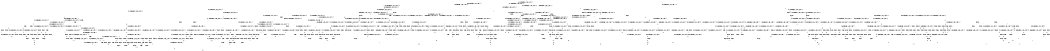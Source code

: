 digraph BCG {
size = "7, 10.5";
center = TRUE;
node [shape = circle];
0 [peripheries = 2];
0 -> 1 [label = "EX !0 !ATOMIC_EXCH_BRANCH (1, +0, TRUE, +0, 1, TRUE) !{0, 1, 2}"];
0 -> 2 [label = "EX !2 !ATOMIC_EXCH_BRANCH (1, +1, TRUE, +0, 2, TRUE) !{0, 1, 2}"];
0 -> 3 [label = "EX !1 !ATOMIC_EXCH_BRANCH (1, +0, FALSE, +0, 3, TRUE) !{0, 1, 2}"];
0 -> 4 [label = "EX !0 !ATOMIC_EXCH_BRANCH (1, +0, TRUE, +0, 1, TRUE) !{0, 1, 2}"];
1 -> 1 [label = "EX !0 !ATOMIC_EXCH_BRANCH (1, +0, TRUE, +0, 1, TRUE) !{0, 1, 2}"];
1 -> 5 [label = "EX !2 !ATOMIC_EXCH_BRANCH (1, +1, TRUE, +0, 2, TRUE) !{0, 1, 2}"];
1 -> 6 [label = "EX !1 !ATOMIC_EXCH_BRANCH (1, +0, FALSE, +0, 3, TRUE) !{0, 1, 2}"];
1 -> 4 [label = "EX !0 !ATOMIC_EXCH_BRANCH (1, +0, TRUE, +0, 1, TRUE) !{0, 1, 2}"];
2 -> 7 [label = "EX !0 !ATOMIC_EXCH_BRANCH (1, +0, TRUE, +0, 1, FALSE) !{0, 1, 2}"];
2 -> 8 [label = "EX !1 !ATOMIC_EXCH_BRANCH (1, +0, FALSE, +0, 3, FALSE) !{0, 1, 2}"];
2 -> 9 [label = "TERMINATE !2"];
2 -> 10 [label = "EX !0 !ATOMIC_EXCH_BRANCH (1, +0, TRUE, +0, 1, FALSE) !{0, 1, 2}"];
3 -> 11 [label = "EX !0 !ATOMIC_EXCH_BRANCH (1, +0, TRUE, +0, 1, TRUE) !{0, 1, 2}"];
3 -> 12 [label = "EX !2 !ATOMIC_EXCH_BRANCH (1, +1, TRUE, +0, 2, TRUE) !{0, 1, 2}"];
3 -> 13 [label = "TERMINATE !1"];
3 -> 14 [label = "EX !0 !ATOMIC_EXCH_BRANCH (1, +0, TRUE, +0, 1, TRUE) !{0, 1, 2}"];
4 -> 15 [label = "EX !1 !ATOMIC_EXCH_BRANCH (1, +0, FALSE, +0, 3, TRUE) !{0, 1, 2}"];
4 -> 4 [label = "EX !0 !ATOMIC_EXCH_BRANCH (1, +0, TRUE, +0, 1, TRUE) !{0, 1, 2}"];
4 -> 16 [label = "EX !2 !ATOMIC_EXCH_BRANCH (1, +1, TRUE, +0, 2, TRUE) !{0, 1, 2}"];
4 -> 17 [label = "EX !1 !ATOMIC_EXCH_BRANCH (1, +0, FALSE, +0, 3, TRUE) !{0, 1, 2}"];
5 -> 7 [label = "EX !0 !ATOMIC_EXCH_BRANCH (1, +0, TRUE, +0, 1, FALSE) !{0, 1, 2}"];
5 -> 18 [label = "EX !1 !ATOMIC_EXCH_BRANCH (1, +0, FALSE, +0, 3, FALSE) !{0, 1, 2}"];
5 -> 19 [label = "TERMINATE !2"];
5 -> 10 [label = "EX !0 !ATOMIC_EXCH_BRANCH (1, +0, TRUE, +0, 1, FALSE) !{0, 1, 2}"];
6 -> 11 [label = "EX !0 !ATOMIC_EXCH_BRANCH (1, +0, TRUE, +0, 1, TRUE) !{0, 1, 2}"];
6 -> 20 [label = "EX !2 !ATOMIC_EXCH_BRANCH (1, +1, TRUE, +0, 2, TRUE) !{0, 1, 2}"];
6 -> 21 [label = "TERMINATE !1"];
6 -> 14 [label = "EX !0 !ATOMIC_EXCH_BRANCH (1, +0, TRUE, +0, 1, TRUE) !{0, 1, 2}"];
7 -> 22 [label = "EX !1 !ATOMIC_EXCH_BRANCH (1, +0, FALSE, +0, 3, TRUE) !{0, 1, 2}"];
7 -> 23 [label = "TERMINATE !0"];
7 -> 24 [label = "TERMINATE !2"];
8 -> 25 [label = "EX !1 !ATOMIC_EXCH_BRANCH (1, +1, TRUE, +1, 1, TRUE) !{0, 1, 2}"];
8 -> 26 [label = "EX !0 !ATOMIC_EXCH_BRANCH (1, +0, TRUE, +0, 1, FALSE) !{0, 1, 2}"];
8 -> 27 [label = "TERMINATE !2"];
8 -> 28 [label = "EX !0 !ATOMIC_EXCH_BRANCH (1, +0, TRUE, +0, 1, FALSE) !{0, 1, 2}"];
9 -> 29 [label = "EX !0 !ATOMIC_EXCH_BRANCH (1, +0, TRUE, +0, 1, FALSE) !{0, 1}"];
9 -> 30 [label = "EX !1 !ATOMIC_EXCH_BRANCH (1, +0, FALSE, +0, 3, FALSE) !{0, 1}"];
9 -> 31 [label = "EX !0 !ATOMIC_EXCH_BRANCH (1, +0, TRUE, +0, 1, FALSE) !{0, 1}"];
10 -> 32 [label = "EX !1 !ATOMIC_EXCH_BRANCH (1, +0, FALSE, +0, 3, TRUE) !{0, 1, 2}"];
10 -> 33 [label = "EX !1 !ATOMIC_EXCH_BRANCH (1, +0, FALSE, +0, 3, TRUE) !{0, 1, 2}"];
10 -> 34 [label = "TERMINATE !0"];
10 -> 35 [label = "TERMINATE !2"];
11 -> 11 [label = "EX !0 !ATOMIC_EXCH_BRANCH (1, +0, TRUE, +0, 1, TRUE) !{0, 1, 2}"];
11 -> 20 [label = "EX !2 !ATOMIC_EXCH_BRANCH (1, +1, TRUE, +0, 2, TRUE) !{0, 1, 2}"];
11 -> 21 [label = "TERMINATE !1"];
11 -> 14 [label = "EX !0 !ATOMIC_EXCH_BRANCH (1, +0, TRUE, +0, 1, TRUE) !{0, 1, 2}"];
12 -> 36 [label = "EX !0 !ATOMIC_EXCH_BRANCH (1, +0, TRUE, +0, 1, FALSE) !{0, 1, 2}"];
12 -> 37 [label = "TERMINATE !2"];
12 -> 38 [label = "TERMINATE !1"];
12 -> 39 [label = "EX !0 !ATOMIC_EXCH_BRANCH (1, +0, TRUE, +0, 1, FALSE) !{0, 1, 2}"];
13 -> 40 [label = "EX !0 !ATOMIC_EXCH_BRANCH (1, +0, TRUE, +0, 1, TRUE) !{0, 2}"];
13 -> 41 [label = "EX !2 !ATOMIC_EXCH_BRANCH (1, +1, TRUE, +0, 2, TRUE) !{0, 2}"];
13 -> 42 [label = "EX !0 !ATOMIC_EXCH_BRANCH (1, +0, TRUE, +0, 1, TRUE) !{0, 2}"];
14 -> 14 [label = "EX !0 !ATOMIC_EXCH_BRANCH (1, +0, TRUE, +0, 1, TRUE) !{0, 1, 2}"];
14 -> 43 [label = "EX !2 !ATOMIC_EXCH_BRANCH (1, +1, TRUE, +0, 2, TRUE) !{0, 1, 2}"];
14 -> 44 [label = "TERMINATE !1"];
15 -> 45 [label = "EX !2 !ATOMIC_EXCH_BRANCH (1, +1, TRUE, +0, 2, TRUE) !{0, 1, 2}"];
15 -> 46 [label = "EX !0 !ATOMIC_EXCH_BRANCH (1, +0, TRUE, +0, 1, TRUE) !{0, 1, 2}"];
15 -> 47 [label = "EX !2 !ATOMIC_EXCH_BRANCH (1, +1, TRUE, +0, 2, TRUE) !{0, 1, 2}"];
15 -> 48 [label = "TERMINATE !1"];
16 -> 49 [label = "EX !1 !ATOMIC_EXCH_BRANCH (1, +0, FALSE, +0, 3, FALSE) !{0, 1, 2}"];
16 -> 10 [label = "EX !0 !ATOMIC_EXCH_BRANCH (1, +0, TRUE, +0, 1, FALSE) !{0, 1, 2}"];
16 -> 50 [label = "EX !1 !ATOMIC_EXCH_BRANCH (1, +0, FALSE, +0, 3, FALSE) !{0, 1, 2}"];
16 -> 51 [label = "TERMINATE !2"];
17 -> 14 [label = "EX !0 !ATOMIC_EXCH_BRANCH (1, +0, TRUE, +0, 1, TRUE) !{0, 1, 2}"];
17 -> 43 [label = "EX !2 !ATOMIC_EXCH_BRANCH (1, +1, TRUE, +0, 2, TRUE) !{0, 1, 2}"];
17 -> 44 [label = "TERMINATE !1"];
18 -> 26 [label = "EX !0 !ATOMIC_EXCH_BRANCH (1, +0, TRUE, +0, 1, FALSE) !{0, 1, 2}"];
18 -> 52 [label = "EX !1 !ATOMIC_EXCH_BRANCH (1, +1, TRUE, +1, 1, TRUE) !{0, 1, 2}"];
18 -> 53 [label = "TERMINATE !2"];
18 -> 28 [label = "EX !0 !ATOMIC_EXCH_BRANCH (1, +0, TRUE, +0, 1, FALSE) !{0, 1, 2}"];
19 -> 29 [label = "EX !0 !ATOMIC_EXCH_BRANCH (1, +0, TRUE, +0, 1, FALSE) !{0, 1}"];
19 -> 54 [label = "EX !1 !ATOMIC_EXCH_BRANCH (1, +0, FALSE, +0, 3, FALSE) !{0, 1}"];
19 -> 31 [label = "EX !0 !ATOMIC_EXCH_BRANCH (1, +0, TRUE, +0, 1, FALSE) !{0, 1}"];
20 -> 36 [label = "EX !0 !ATOMIC_EXCH_BRANCH (1, +0, TRUE, +0, 1, FALSE) !{0, 1, 2}"];
20 -> 55 [label = "TERMINATE !2"];
20 -> 56 [label = "TERMINATE !1"];
20 -> 39 [label = "EX !0 !ATOMIC_EXCH_BRANCH (1, +0, TRUE, +0, 1, FALSE) !{0, 1, 2}"];
21 -> 40 [label = "EX !0 !ATOMIC_EXCH_BRANCH (1, +0, TRUE, +0, 1, TRUE) !{0, 2}"];
21 -> 57 [label = "EX !2 !ATOMIC_EXCH_BRANCH (1, +1, TRUE, +0, 2, TRUE) !{0, 2}"];
21 -> 42 [label = "EX !0 !ATOMIC_EXCH_BRANCH (1, +0, TRUE, +0, 1, TRUE) !{0, 2}"];
22 -> 58 [label = "TERMINATE !0"];
22 -> 59 [label = "TERMINATE !2"];
22 -> 60 [label = "TERMINATE !1"];
23 -> 61 [label = "EX !1 !ATOMIC_EXCH_BRANCH (1, +0, FALSE, +0, 3, TRUE) !{1, 2}"];
23 -> 62 [label = "TERMINATE !2"];
23 -> 63 [label = "EX !1 !ATOMIC_EXCH_BRANCH (1, +0, FALSE, +0, 3, TRUE) !{1, 2}"];
24 -> 64 [label = "EX !1 !ATOMIC_EXCH_BRANCH (1, +0, FALSE, +0, 3, TRUE) !{0, 1}"];
24 -> 62 [label = "TERMINATE !0"];
25 -> 8 [label = "EX !1 !ATOMIC_EXCH_BRANCH (1, +0, FALSE, +0, 3, FALSE) !{0, 1, 2}"];
25 -> 65 [label = "EX !0 !ATOMIC_EXCH_BRANCH (1, +0, TRUE, +0, 1, FALSE) !{0, 1, 2}"];
25 -> 66 [label = "TERMINATE !2"];
25 -> 67 [label = "EX !0 !ATOMIC_EXCH_BRANCH (1, +0, TRUE, +0, 1, FALSE) !{0, 1, 2}"];
26 -> 68 [label = "EX !1 !ATOMIC_EXCH_BRANCH (1, +1, TRUE, +1, 1, FALSE) !{0, 1, 2}"];
26 -> 69 [label = "TERMINATE !0"];
26 -> 70 [label = "TERMINATE !2"];
27 -> 71 [label = "EX !1 !ATOMIC_EXCH_BRANCH (1, +1, TRUE, +1, 1, TRUE) !{0, 1}"];
27 -> 72 [label = "EX !0 !ATOMIC_EXCH_BRANCH (1, +0, TRUE, +0, 1, FALSE) !{0, 1}"];
27 -> 73 [label = "EX !0 !ATOMIC_EXCH_BRANCH (1, +0, TRUE, +0, 1, FALSE) !{0, 1}"];
28 -> 74 [label = "EX !1 !ATOMIC_EXCH_BRANCH (1, +1, TRUE, +1, 1, FALSE) !{0, 1, 2}"];
28 -> 75 [label = "EX !1 !ATOMIC_EXCH_BRANCH (1, +1, TRUE, +1, 1, FALSE) !{0, 1, 2}"];
28 -> 76 [label = "TERMINATE !0"];
28 -> 77 [label = "TERMINATE !2"];
29 -> 64 [label = "EX !1 !ATOMIC_EXCH_BRANCH (1, +0, FALSE, +0, 3, TRUE) !{0, 1}"];
29 -> 62 [label = "TERMINATE !0"];
30 -> 71 [label = "EX !1 !ATOMIC_EXCH_BRANCH (1, +1, TRUE, +1, 1, TRUE) !{0, 1}"];
30 -> 72 [label = "EX !0 !ATOMIC_EXCH_BRANCH (1, +0, TRUE, +0, 1, FALSE) !{0, 1}"];
30 -> 73 [label = "EX !0 !ATOMIC_EXCH_BRANCH (1, +0, TRUE, +0, 1, FALSE) !{0, 1}"];
31 -> 78 [label = "EX !1 !ATOMIC_EXCH_BRANCH (1, +0, FALSE, +0, 3, TRUE) !{0, 1}"];
31 -> 79 [label = "EX !1 !ATOMIC_EXCH_BRANCH (1, +0, FALSE, +0, 3, TRUE) !{0, 1}"];
31 -> 80 [label = "TERMINATE !0"];
32 -> 81 [label = "TERMINATE !0"];
32 -> 82 [label = "TERMINATE !2"];
32 -> 83 [label = "TERMINATE !1"];
33 -> 84 [label = "TERMINATE !0"];
33 -> 85 [label = "TERMINATE !2"];
33 -> 86 [label = "TERMINATE !1"];
34 -> 87 [label = "EX !1 !ATOMIC_EXCH_BRANCH (1, +0, FALSE, +0, 3, TRUE) !{1, 2}"];
34 -> 88 [label = "TERMINATE !2"];
35 -> 89 [label = "EX !1 !ATOMIC_EXCH_BRANCH (1, +0, FALSE, +0, 3, TRUE) !{0, 1}"];
35 -> 88 [label = "TERMINATE !0"];
36 -> 58 [label = "TERMINATE !0"];
36 -> 59 [label = "TERMINATE !2"];
36 -> 60 [label = "TERMINATE !1"];
37 -> 90 [label = "EX !0 !ATOMIC_EXCH_BRANCH (1, +0, TRUE, +0, 1, FALSE) !{0, 1}"];
37 -> 91 [label = "TERMINATE !1"];
37 -> 92 [label = "EX !0 !ATOMIC_EXCH_BRANCH (1, +0, TRUE, +0, 1, FALSE) !{0, 1}"];
38 -> 93 [label = "EX !0 !ATOMIC_EXCH_BRANCH (1, +0, TRUE, +0, 1, FALSE) !{0, 2}"];
38 -> 91 [label = "TERMINATE !2"];
38 -> 94 [label = "EX !0 !ATOMIC_EXCH_BRANCH (1, +0, TRUE, +0, 1, FALSE) !{0, 2}"];
39 -> 84 [label = "TERMINATE !0"];
39 -> 85 [label = "TERMINATE !2"];
39 -> 86 [label = "TERMINATE !1"];
40 -> 40 [label = "EX !0 !ATOMIC_EXCH_BRANCH (1, +0, TRUE, +0, 1, TRUE) !{0, 2}"];
40 -> 57 [label = "EX !2 !ATOMIC_EXCH_BRANCH (1, +1, TRUE, +0, 2, TRUE) !{0, 2}"];
40 -> 42 [label = "EX !0 !ATOMIC_EXCH_BRANCH (1, +0, TRUE, +0, 1, TRUE) !{0, 2}"];
41 -> 93 [label = "EX !0 !ATOMIC_EXCH_BRANCH (1, +0, TRUE, +0, 1, FALSE) !{0, 2}"];
41 -> 91 [label = "TERMINATE !2"];
41 -> 94 [label = "EX !0 !ATOMIC_EXCH_BRANCH (1, +0, TRUE, +0, 1, FALSE) !{0, 2}"];
42 -> 95 [label = "EX !2 !ATOMIC_EXCH_BRANCH (1, +1, TRUE, +0, 2, TRUE) !{0, 2}"];
42 -> 42 [label = "EX !0 !ATOMIC_EXCH_BRANCH (1, +0, TRUE, +0, 1, TRUE) !{0, 2}"];
42 -> 96 [label = "EX !2 !ATOMIC_EXCH_BRANCH (1, +1, TRUE, +0, 2, TRUE) !{0, 2}"];
43 -> 39 [label = "EX !0 !ATOMIC_EXCH_BRANCH (1, +0, TRUE, +0, 1, FALSE) !{0, 1, 2}"];
43 -> 97 [label = "TERMINATE !2"];
43 -> 98 [label = "TERMINATE !1"];
44 -> 99 [label = "EX !0 !ATOMIC_EXCH_BRANCH (1, +0, TRUE, +0, 1, TRUE) !{0, 2}"];
44 -> 100 [label = "EX !2 !ATOMIC_EXCH_BRANCH (1, +1, TRUE, +0, 2, TRUE) !{0, 2}"];
45 -> 101 [label = "EX !0 !ATOMIC_EXCH_BRANCH (1, +0, TRUE, +0, 1, FALSE) !{0, 1, 2}"];
45 -> 102 [label = "TERMINATE !2"];
45 -> 103 [label = "TERMINATE !1"];
45 -> 39 [label = "EX !0 !ATOMIC_EXCH_BRANCH (1, +0, TRUE, +0, 1, FALSE) !{0, 1, 2}"];
46 -> 45 [label = "EX !2 !ATOMIC_EXCH_BRANCH (1, +1, TRUE, +0, 2, TRUE) !{0, 1, 2}"];
46 -> 46 [label = "EX !0 !ATOMIC_EXCH_BRANCH (1, +0, TRUE, +0, 1, TRUE) !{0, 1, 2}"];
46 -> 47 [label = "EX !2 !ATOMIC_EXCH_BRANCH (1, +1, TRUE, +0, 2, TRUE) !{0, 1, 2}"];
46 -> 48 [label = "TERMINATE !1"];
47 -> 104 [label = "EX !0 !ATOMIC_EXCH_BRANCH (1, +0, TRUE, +0, 1, FALSE) !{0, 1, 2}"];
47 -> 105 [label = "TERMINATE !2"];
47 -> 106 [label = "TERMINATE !1"];
48 -> 107 [label = "EX !0 !ATOMIC_EXCH_BRANCH (1, +0, TRUE, +0, 1, TRUE) !{0, 2}"];
48 -> 108 [label = "EX !2 !ATOMIC_EXCH_BRANCH (1, +1, TRUE, +0, 2, TRUE) !{0, 2}"];
49 -> 109 [label = "EX !0 !ATOMIC_EXCH_BRANCH (1, +0, TRUE, +0, 1, FALSE) !{0, 1, 2}"];
49 -> 110 [label = "EX !1 !ATOMIC_EXCH_BRANCH (1, +1, TRUE, +1, 1, TRUE) !{0, 1, 2}"];
49 -> 111 [label = "TERMINATE !2"];
50 -> 110 [label = "EX !1 !ATOMIC_EXCH_BRANCH (1, +1, TRUE, +1, 1, TRUE) !{0, 1, 2}"];
50 -> 28 [label = "EX !0 !ATOMIC_EXCH_BRANCH (1, +0, TRUE, +0, 1, FALSE) !{0, 1, 2}"];
50 -> 112 [label = "EX !1 !ATOMIC_EXCH_BRANCH (1, +1, TRUE, +1, 1, TRUE) !{0, 1, 2}"];
50 -> 113 [label = "TERMINATE !2"];
51 -> 114 [label = "EX !0 !ATOMIC_EXCH_BRANCH (1, +0, TRUE, +0, 1, FALSE) !{0, 1}"];
51 -> 115 [label = "EX !1 !ATOMIC_EXCH_BRANCH (1, +0, FALSE, +0, 3, FALSE) !{0, 1}"];
52 -> 65 [label = "EX !0 !ATOMIC_EXCH_BRANCH (1, +0, TRUE, +0, 1, FALSE) !{0, 1, 2}"];
52 -> 18 [label = "EX !1 !ATOMIC_EXCH_BRANCH (1, +0, FALSE, +0, 3, FALSE) !{0, 1, 2}"];
52 -> 116 [label = "TERMINATE !2"];
52 -> 67 [label = "EX !0 !ATOMIC_EXCH_BRANCH (1, +0, TRUE, +0, 1, FALSE) !{0, 1, 2}"];
53 -> 72 [label = "EX !0 !ATOMIC_EXCH_BRANCH (1, +0, TRUE, +0, 1, FALSE) !{0, 1}"];
53 -> 117 [label = "EX !1 !ATOMIC_EXCH_BRANCH (1, +1, TRUE, +1, 1, TRUE) !{0, 1}"];
53 -> 73 [label = "EX !0 !ATOMIC_EXCH_BRANCH (1, +0, TRUE, +0, 1, FALSE) !{0, 1}"];
54 -> 72 [label = "EX !0 !ATOMIC_EXCH_BRANCH (1, +0, TRUE, +0, 1, FALSE) !{0, 1}"];
54 -> 117 [label = "EX !1 !ATOMIC_EXCH_BRANCH (1, +1, TRUE, +1, 1, TRUE) !{0, 1}"];
54 -> 73 [label = "EX !0 !ATOMIC_EXCH_BRANCH (1, +0, TRUE, +0, 1, FALSE) !{0, 1}"];
55 -> 90 [label = "EX !0 !ATOMIC_EXCH_BRANCH (1, +0, TRUE, +0, 1, FALSE) !{0, 1}"];
55 -> 118 [label = "TERMINATE !1"];
55 -> 92 [label = "EX !0 !ATOMIC_EXCH_BRANCH (1, +0, TRUE, +0, 1, FALSE) !{0, 1}"];
56 -> 93 [label = "EX !0 !ATOMIC_EXCH_BRANCH (1, +0, TRUE, +0, 1, FALSE) !{0, 2}"];
56 -> 118 [label = "TERMINATE !2"];
56 -> 94 [label = "EX !0 !ATOMIC_EXCH_BRANCH (1, +0, TRUE, +0, 1, FALSE) !{0, 2}"];
57 -> 93 [label = "EX !0 !ATOMIC_EXCH_BRANCH (1, +0, TRUE, +0, 1, FALSE) !{0, 2}"];
57 -> 118 [label = "TERMINATE !2"];
57 -> 94 [label = "EX !0 !ATOMIC_EXCH_BRANCH (1, +0, TRUE, +0, 1, FALSE) !{0, 2}"];
58 -> 119 [label = "TERMINATE !2"];
58 -> 120 [label = "TERMINATE !1"];
59 -> 119 [label = "TERMINATE !0"];
59 -> 121 [label = "TERMINATE !1"];
60 -> 120 [label = "TERMINATE !0"];
60 -> 121 [label = "TERMINATE !2"];
61 -> 119 [label = "TERMINATE !2"];
61 -> 120 [label = "TERMINATE !1"];
62 -> 122 [label = "EX !1 !ATOMIC_EXCH_BRANCH (1, +0, FALSE, +0, 3, TRUE) !{1}"];
62 -> 123 [label = "EX !1 !ATOMIC_EXCH_BRANCH (1, +0, FALSE, +0, 3, TRUE) !{1}"];
63 -> 124 [label = "TERMINATE !2"];
63 -> 125 [label = "TERMINATE !1"];
64 -> 119 [label = "TERMINATE !0"];
64 -> 121 [label = "TERMINATE !1"];
65 -> 22 [label = "EX !1 !ATOMIC_EXCH_BRANCH (1, +0, FALSE, +0, 3, TRUE) !{0, 1, 2}"];
65 -> 126 [label = "TERMINATE !0"];
65 -> 127 [label = "TERMINATE !2"];
66 -> 30 [label = "EX !1 !ATOMIC_EXCH_BRANCH (1, +0, FALSE, +0, 3, FALSE) !{0, 1}"];
66 -> 128 [label = "EX !0 !ATOMIC_EXCH_BRANCH (1, +0, TRUE, +0, 1, FALSE) !{0, 1}"];
66 -> 129 [label = "EX !0 !ATOMIC_EXCH_BRANCH (1, +0, TRUE, +0, 1, FALSE) !{0, 1}"];
67 -> 32 [label = "EX !1 !ATOMIC_EXCH_BRANCH (1, +0, FALSE, +0, 3, TRUE) !{0, 1, 2}"];
67 -> 33 [label = "EX !1 !ATOMIC_EXCH_BRANCH (1, +0, FALSE, +0, 3, TRUE) !{0, 1, 2}"];
67 -> 130 [label = "TERMINATE !0"];
67 -> 131 [label = "TERMINATE !2"];
68 -> 132 [label = "TERMINATE !0"];
68 -> 133 [label = "TERMINATE !2"];
68 -> 134 [label = "TERMINATE !1"];
69 -> 135 [label = "EX !1 !ATOMIC_EXCH_BRANCH (1, +1, TRUE, +1, 1, FALSE) !{1, 2}"];
69 -> 136 [label = "TERMINATE !2"];
69 -> 137 [label = "EX !1 !ATOMIC_EXCH_BRANCH (1, +1, TRUE, +1, 1, FALSE) !{1, 2}"];
70 -> 138 [label = "EX !1 !ATOMIC_EXCH_BRANCH (1, +1, TRUE, +1, 1, FALSE) !{0, 1}"];
70 -> 136 [label = "TERMINATE !0"];
71 -> 30 [label = "EX !1 !ATOMIC_EXCH_BRANCH (1, +0, FALSE, +0, 3, FALSE) !{0, 1}"];
71 -> 128 [label = "EX !0 !ATOMIC_EXCH_BRANCH (1, +0, TRUE, +0, 1, FALSE) !{0, 1}"];
71 -> 129 [label = "EX !0 !ATOMIC_EXCH_BRANCH (1, +0, TRUE, +0, 1, FALSE) !{0, 1}"];
72 -> 138 [label = "EX !1 !ATOMIC_EXCH_BRANCH (1, +1, TRUE, +1, 1, FALSE) !{0, 1}"];
72 -> 136 [label = "TERMINATE !0"];
73 -> 139 [label = "EX !1 !ATOMIC_EXCH_BRANCH (1, +1, TRUE, +1, 1, FALSE) !{0, 1}"];
73 -> 140 [label = "EX !1 !ATOMIC_EXCH_BRANCH (1, +1, TRUE, +1, 1, FALSE) !{0, 1}"];
73 -> 141 [label = "TERMINATE !0"];
74 -> 142 [label = "TERMINATE !0"];
74 -> 143 [label = "TERMINATE !2"];
74 -> 144 [label = "TERMINATE !1"];
75 -> 145 [label = "TERMINATE !0"];
75 -> 146 [label = "TERMINATE !2"];
75 -> 147 [label = "TERMINATE !1"];
76 -> 148 [label = "EX !1 !ATOMIC_EXCH_BRANCH (1, +1, TRUE, +1, 1, FALSE) !{1, 2}"];
76 -> 149 [label = "TERMINATE !2"];
77 -> 150 [label = "EX !1 !ATOMIC_EXCH_BRANCH (1, +1, TRUE, +1, 1, FALSE) !{0, 1}"];
77 -> 149 [label = "TERMINATE !0"];
78 -> 151 [label = "TERMINATE !0"];
78 -> 152 [label = "TERMINATE !1"];
79 -> 153 [label = "TERMINATE !0"];
79 -> 154 [label = "TERMINATE !1"];
80 -> 155 [label = "EX !1 !ATOMIC_EXCH_BRANCH (1, +0, FALSE, +0, 3, TRUE) !{1}"];
81 -> 156 [label = "TERMINATE !2"];
81 -> 157 [label = "TERMINATE !1"];
82 -> 156 [label = "TERMINATE !0"];
82 -> 158 [label = "TERMINATE !1"];
83 -> 157 [label = "TERMINATE !0"];
83 -> 158 [label = "TERMINATE !2"];
84 -> 159 [label = "TERMINATE !2"];
84 -> 160 [label = "TERMINATE !1"];
85 -> 159 [label = "TERMINATE !0"];
85 -> 161 [label = "TERMINATE !1"];
86 -> 160 [label = "TERMINATE !0"];
86 -> 161 [label = "TERMINATE !2"];
87 -> 159 [label = "TERMINATE !2"];
87 -> 160 [label = "TERMINATE !1"];
88 -> 162 [label = "EX !1 !ATOMIC_EXCH_BRANCH (1, +0, FALSE, +0, 3, TRUE) !{1}"];
89 -> 159 [label = "TERMINATE !0"];
89 -> 161 [label = "TERMINATE !1"];
90 -> 119 [label = "TERMINATE !0"];
90 -> 121 [label = "TERMINATE !1"];
91 -> 163 [label = "EX !0 !ATOMIC_EXCH_BRANCH (1, +0, TRUE, +0, 1, FALSE) !{0}"];
91 -> 164 [label = "EX !0 !ATOMIC_EXCH_BRANCH (1, +0, TRUE, +0, 1, FALSE) !{0}"];
92 -> 153 [label = "TERMINATE !0"];
92 -> 154 [label = "TERMINATE !1"];
93 -> 120 [label = "TERMINATE !0"];
93 -> 121 [label = "TERMINATE !2"];
94 -> 165 [label = "TERMINATE !0"];
94 -> 166 [label = "TERMINATE !2"];
95 -> 167 [label = "EX !0 !ATOMIC_EXCH_BRANCH (1, +0, TRUE, +0, 1, FALSE) !{0, 2}"];
95 -> 168 [label = "TERMINATE !2"];
95 -> 94 [label = "EX !0 !ATOMIC_EXCH_BRANCH (1, +0, TRUE, +0, 1, FALSE) !{0, 2}"];
96 -> 94 [label = "EX !0 !ATOMIC_EXCH_BRANCH (1, +0, TRUE, +0, 1, FALSE) !{0, 2}"];
96 -> 169 [label = "TERMINATE !2"];
97 -> 170 [label = "EX !0 !ATOMIC_EXCH_BRANCH (1, +0, TRUE, +0, 1, FALSE) !{0, 1}"];
97 -> 171 [label = "TERMINATE !1"];
98 -> 172 [label = "EX !0 !ATOMIC_EXCH_BRANCH (1, +0, TRUE, +0, 1, FALSE) !{0, 2}"];
98 -> 171 [label = "TERMINATE !2"];
99 -> 99 [label = "EX !0 !ATOMIC_EXCH_BRANCH (1, +0, TRUE, +0, 1, TRUE) !{0, 2}"];
99 -> 100 [label = "EX !2 !ATOMIC_EXCH_BRANCH (1, +1, TRUE, +0, 2, TRUE) !{0, 2}"];
100 -> 172 [label = "EX !0 !ATOMIC_EXCH_BRANCH (1, +0, TRUE, +0, 1, FALSE) !{0, 2}"];
100 -> 171 [label = "TERMINATE !2"];
101 -> 173 [label = "TERMINATE !0"];
101 -> 174 [label = "TERMINATE !2"];
101 -> 175 [label = "TERMINATE !1"];
102 -> 176 [label = "EX !0 !ATOMIC_EXCH_BRANCH (1, +0, TRUE, +0, 1, FALSE) !{0, 1}"];
102 -> 177 [label = "TERMINATE !1"];
103 -> 178 [label = "EX !0 !ATOMIC_EXCH_BRANCH (1, +0, TRUE, +0, 1, FALSE) !{0, 2}"];
103 -> 177 [label = "TERMINATE !2"];
104 -> 81 [label = "TERMINATE !0"];
104 -> 82 [label = "TERMINATE !2"];
104 -> 83 [label = "TERMINATE !1"];
105 -> 179 [label = "EX !0 !ATOMIC_EXCH_BRANCH (1, +0, TRUE, +0, 1, FALSE) !{0, 1}"];
105 -> 180 [label = "TERMINATE !1"];
106 -> 181 [label = "EX !0 !ATOMIC_EXCH_BRANCH (1, +0, TRUE, +0, 1, FALSE) !{0, 2}"];
106 -> 180 [label = "TERMINATE !2"];
107 -> 107 [label = "EX !0 !ATOMIC_EXCH_BRANCH (1, +0, TRUE, +0, 1, TRUE) !{0, 2}"];
107 -> 108 [label = "EX !2 !ATOMIC_EXCH_BRANCH (1, +1, TRUE, +0, 2, TRUE) !{0, 2}"];
108 -> 181 [label = "EX !0 !ATOMIC_EXCH_BRANCH (1, +0, TRUE, +0, 1, FALSE) !{0, 2}"];
108 -> 180 [label = "TERMINATE !2"];
109 -> 74 [label = "EX !1 !ATOMIC_EXCH_BRANCH (1, +1, TRUE, +1, 1, FALSE) !{0, 1, 2}"];
109 -> 182 [label = "TERMINATE !0"];
109 -> 183 [label = "TERMINATE !2"];
110 -> 184 [label = "EX !0 !ATOMIC_EXCH_BRANCH (1, +0, TRUE, +0, 1, FALSE) !{0, 1, 2}"];
110 -> 49 [label = "EX !1 !ATOMIC_EXCH_BRANCH (1, +0, FALSE, +0, 3, FALSE) !{0, 1, 2}"];
110 -> 185 [label = "TERMINATE !2"];
111 -> 186 [label = "EX !0 !ATOMIC_EXCH_BRANCH (1, +0, TRUE, +0, 1, FALSE) !{0, 1}"];
111 -> 187 [label = "EX !1 !ATOMIC_EXCH_BRANCH (1, +1, TRUE, +1, 1, TRUE) !{0, 1}"];
112 -> 49 [label = "EX !1 !ATOMIC_EXCH_BRANCH (1, +0, FALSE, +0, 3, FALSE) !{0, 1, 2}"];
112 -> 67 [label = "EX !0 !ATOMIC_EXCH_BRANCH (1, +0, TRUE, +0, 1, FALSE) !{0, 1, 2}"];
112 -> 50 [label = "EX !1 !ATOMIC_EXCH_BRANCH (1, +0, FALSE, +0, 3, FALSE) !{0, 1, 2}"];
112 -> 188 [label = "TERMINATE !2"];
113 -> 189 [label = "EX !0 !ATOMIC_EXCH_BRANCH (1, +0, TRUE, +0, 1, FALSE) !{0, 1}"];
113 -> 190 [label = "EX !1 !ATOMIC_EXCH_BRANCH (1, +1, TRUE, +1, 1, TRUE) !{0, 1}"];
114 -> 89 [label = "EX !1 !ATOMIC_EXCH_BRANCH (1, +0, FALSE, +0, 3, TRUE) !{0, 1}"];
114 -> 88 [label = "TERMINATE !0"];
115 -> 189 [label = "EX !0 !ATOMIC_EXCH_BRANCH (1, +0, TRUE, +0, 1, FALSE) !{0, 1}"];
115 -> 190 [label = "EX !1 !ATOMIC_EXCH_BRANCH (1, +1, TRUE, +1, 1, TRUE) !{0, 1}"];
116 -> 128 [label = "EX !0 !ATOMIC_EXCH_BRANCH (1, +0, TRUE, +0, 1, FALSE) !{0, 1}"];
116 -> 54 [label = "EX !1 !ATOMIC_EXCH_BRANCH (1, +0, FALSE, +0, 3, FALSE) !{0, 1}"];
116 -> 129 [label = "EX !0 !ATOMIC_EXCH_BRANCH (1, +0, TRUE, +0, 1, FALSE) !{0, 1}"];
117 -> 128 [label = "EX !0 !ATOMIC_EXCH_BRANCH (1, +0, TRUE, +0, 1, FALSE) !{0, 1}"];
117 -> 54 [label = "EX !1 !ATOMIC_EXCH_BRANCH (1, +0, FALSE, +0, 3, FALSE) !{0, 1}"];
117 -> 129 [label = "EX !0 !ATOMIC_EXCH_BRANCH (1, +0, TRUE, +0, 1, FALSE) !{0, 1}"];
118 -> 163 [label = "EX !0 !ATOMIC_EXCH_BRANCH (1, +0, TRUE, +0, 1, FALSE) !{0}"];
118 -> 164 [label = "EX !0 !ATOMIC_EXCH_BRANCH (1, +0, TRUE, +0, 1, FALSE) !{0}"];
119 -> 191 [label = "TERMINATE !1"];
120 -> 191 [label = "TERMINATE !2"];
121 -> 191 [label = "TERMINATE !0"];
122 -> 191 [label = "TERMINATE !1"];
123 -> 192 [label = "TERMINATE !1"];
124 -> 193 [label = "TERMINATE !1"];
125 -> 193 [label = "TERMINATE !2"];
126 -> 61 [label = "EX !1 !ATOMIC_EXCH_BRANCH (1, +0, FALSE, +0, 3, TRUE) !{1, 2}"];
126 -> 194 [label = "TERMINATE !2"];
126 -> 63 [label = "EX !1 !ATOMIC_EXCH_BRANCH (1, +0, FALSE, +0, 3, TRUE) !{1, 2}"];
127 -> 64 [label = "EX !1 !ATOMIC_EXCH_BRANCH (1, +0, FALSE, +0, 3, TRUE) !{0, 1}"];
127 -> 194 [label = "TERMINATE !0"];
128 -> 64 [label = "EX !1 !ATOMIC_EXCH_BRANCH (1, +0, FALSE, +0, 3, TRUE) !{0, 1}"];
128 -> 194 [label = "TERMINATE !0"];
129 -> 78 [label = "EX !1 !ATOMIC_EXCH_BRANCH (1, +0, FALSE, +0, 3, TRUE) !{0, 1}"];
129 -> 79 [label = "EX !1 !ATOMIC_EXCH_BRANCH (1, +0, FALSE, +0, 3, TRUE) !{0, 1}"];
129 -> 195 [label = "TERMINATE !0"];
130 -> 87 [label = "EX !1 !ATOMIC_EXCH_BRANCH (1, +0, FALSE, +0, 3, TRUE) !{1, 2}"];
130 -> 196 [label = "TERMINATE !2"];
131 -> 89 [label = "EX !1 !ATOMIC_EXCH_BRANCH (1, +0, FALSE, +0, 3, TRUE) !{0, 1}"];
131 -> 196 [label = "TERMINATE !0"];
132 -> 197 [label = "TERMINATE !2"];
132 -> 198 [label = "TERMINATE !1"];
133 -> 197 [label = "TERMINATE !0"];
133 -> 199 [label = "TERMINATE !1"];
134 -> 198 [label = "TERMINATE !0"];
134 -> 199 [label = "TERMINATE !2"];
135 -> 197 [label = "TERMINATE !2"];
135 -> 198 [label = "TERMINATE !1"];
136 -> 200 [label = "EX !1 !ATOMIC_EXCH_BRANCH (1, +1, TRUE, +1, 1, FALSE) !{1}"];
136 -> 201 [label = "EX !1 !ATOMIC_EXCH_BRANCH (1, +1, TRUE, +1, 1, FALSE) !{1}"];
137 -> 202 [label = "TERMINATE !2"];
137 -> 203 [label = "TERMINATE !1"];
138 -> 197 [label = "TERMINATE !0"];
138 -> 199 [label = "TERMINATE !1"];
139 -> 204 [label = "TERMINATE !0"];
139 -> 205 [label = "TERMINATE !1"];
140 -> 206 [label = "TERMINATE !0"];
140 -> 207 [label = "TERMINATE !1"];
141 -> 208 [label = "EX !1 !ATOMIC_EXCH_BRANCH (1, +1, TRUE, +1, 1, FALSE) !{1}"];
142 -> 209 [label = "TERMINATE !2"];
142 -> 210 [label = "TERMINATE !1"];
143 -> 209 [label = "TERMINATE !0"];
143 -> 211 [label = "TERMINATE !1"];
144 -> 210 [label = "TERMINATE !0"];
144 -> 211 [label = "TERMINATE !2"];
145 -> 212 [label = "TERMINATE !2"];
145 -> 213 [label = "TERMINATE !1"];
146 -> 212 [label = "TERMINATE !0"];
146 -> 214 [label = "TERMINATE !1"];
147 -> 213 [label = "TERMINATE !0"];
147 -> 214 [label = "TERMINATE !2"];
148 -> 212 [label = "TERMINATE !2"];
148 -> 213 [label = "TERMINATE !1"];
149 -> 215 [label = "EX !1 !ATOMIC_EXCH_BRANCH (1, +1, TRUE, +1, 1, FALSE) !{1}"];
150 -> 212 [label = "TERMINATE !0"];
150 -> 214 [label = "TERMINATE !1"];
151 -> 216 [label = "TERMINATE !1"];
152 -> 216 [label = "TERMINATE !0"];
153 -> 217 [label = "TERMINATE !1"];
154 -> 217 [label = "TERMINATE !0"];
155 -> 217 [label = "TERMINATE !1"];
156 -> 218 [label = "TERMINATE !1"];
157 -> 218 [label = "TERMINATE !2"];
158 -> 218 [label = "TERMINATE !0"];
159 -> 219 [label = "TERMINATE !1"];
160 -> 219 [label = "TERMINATE !2"];
161 -> 219 [label = "TERMINATE !0"];
162 -> 219 [label = "TERMINATE !1"];
163 -> 191 [label = "TERMINATE !0"];
164 -> 220 [label = "TERMINATE !0"];
165 -> 221 [label = "TERMINATE !2"];
166 -> 221 [label = "TERMINATE !0"];
167 -> 222 [label = "TERMINATE !0"];
167 -> 223 [label = "TERMINATE !2"];
168 -> 224 [label = "EX !0 !ATOMIC_EXCH_BRANCH (1, +0, TRUE, +0, 1, FALSE) !{0}"];
169 -> 225 [label = "EX !0 !ATOMIC_EXCH_BRANCH (1, +0, TRUE, +0, 1, FALSE) !{0}"];
170 -> 159 [label = "TERMINATE !0"];
170 -> 161 [label = "TERMINATE !1"];
171 -> 226 [label = "EX !0 !ATOMIC_EXCH_BRANCH (1, +0, TRUE, +0, 1, FALSE) !{0}"];
172 -> 160 [label = "TERMINATE !0"];
172 -> 161 [label = "TERMINATE !2"];
173 -> 227 [label = "TERMINATE !2"];
173 -> 228 [label = "TERMINATE !1"];
174 -> 227 [label = "TERMINATE !0"];
174 -> 229 [label = "TERMINATE !1"];
175 -> 228 [label = "TERMINATE !0"];
175 -> 229 [label = "TERMINATE !2"];
176 -> 227 [label = "TERMINATE !0"];
176 -> 229 [label = "TERMINATE !1"];
177 -> 230 [label = "EX !0 !ATOMIC_EXCH_BRANCH (1, +0, TRUE, +0, 1, FALSE) !{0}"];
178 -> 228 [label = "TERMINATE !0"];
178 -> 229 [label = "TERMINATE !2"];
179 -> 156 [label = "TERMINATE !0"];
179 -> 158 [label = "TERMINATE !1"];
180 -> 231 [label = "EX !0 !ATOMIC_EXCH_BRANCH (1, +0, TRUE, +0, 1, FALSE) !{0}"];
181 -> 157 [label = "TERMINATE !0"];
181 -> 158 [label = "TERMINATE !2"];
182 -> 232 [label = "EX !1 !ATOMIC_EXCH_BRANCH (1, +1, TRUE, +1, 1, FALSE) !{1, 2}"];
182 -> 233 [label = "TERMINATE !2"];
183 -> 234 [label = "EX !1 !ATOMIC_EXCH_BRANCH (1, +1, TRUE, +1, 1, FALSE) !{0, 1}"];
183 -> 233 [label = "TERMINATE !0"];
184 -> 32 [label = "EX !1 !ATOMIC_EXCH_BRANCH (1, +0, FALSE, +0, 3, TRUE) !{0, 1, 2}"];
184 -> 235 [label = "TERMINATE !0"];
184 -> 236 [label = "TERMINATE !2"];
185 -> 237 [label = "EX !0 !ATOMIC_EXCH_BRANCH (1, +0, TRUE, +0, 1, FALSE) !{0, 1}"];
185 -> 238 [label = "EX !1 !ATOMIC_EXCH_BRANCH (1, +0, FALSE, +0, 3, FALSE) !{0, 1}"];
186 -> 234 [label = "EX !1 !ATOMIC_EXCH_BRANCH (1, +1, TRUE, +1, 1, FALSE) !{0, 1}"];
186 -> 233 [label = "TERMINATE !0"];
187 -> 237 [label = "EX !0 !ATOMIC_EXCH_BRANCH (1, +0, TRUE, +0, 1, FALSE) !{0, 1}"];
187 -> 238 [label = "EX !1 !ATOMIC_EXCH_BRANCH (1, +0, FALSE, +0, 3, FALSE) !{0, 1}"];
188 -> 239 [label = "EX !0 !ATOMIC_EXCH_BRANCH (1, +0, TRUE, +0, 1, FALSE) !{0, 1}"];
188 -> 115 [label = "EX !1 !ATOMIC_EXCH_BRANCH (1, +0, FALSE, +0, 3, FALSE) !{0, 1}"];
189 -> 150 [label = "EX !1 !ATOMIC_EXCH_BRANCH (1, +1, TRUE, +1, 1, FALSE) !{0, 1}"];
189 -> 149 [label = "TERMINATE !0"];
190 -> 239 [label = "EX !0 !ATOMIC_EXCH_BRANCH (1, +0, TRUE, +0, 1, FALSE) !{0, 1}"];
190 -> 115 [label = "EX !1 !ATOMIC_EXCH_BRANCH (1, +0, FALSE, +0, 3, FALSE) !{0, 1}"];
191 -> 240 [label = "exit"];
192 -> 241 [label = "exit"];
193 -> 242 [label = "exit"];
194 -> 122 [label = "EX !1 !ATOMIC_EXCH_BRANCH (1, +0, FALSE, +0, 3, TRUE) !{1}"];
194 -> 123 [label = "EX !1 !ATOMIC_EXCH_BRANCH (1, +0, FALSE, +0, 3, TRUE) !{1}"];
195 -> 155 [label = "EX !1 !ATOMIC_EXCH_BRANCH (1, +0, FALSE, +0, 3, TRUE) !{1}"];
196 -> 162 [label = "EX !1 !ATOMIC_EXCH_BRANCH (1, +0, FALSE, +0, 3, TRUE) !{1}"];
197 -> 243 [label = "TERMINATE !1"];
198 -> 243 [label = "TERMINATE !2"];
199 -> 243 [label = "TERMINATE !0"];
200 -> 243 [label = "TERMINATE !1"];
201 -> 244 [label = "TERMINATE !1"];
202 -> 245 [label = "TERMINATE !1"];
203 -> 245 [label = "TERMINATE !2"];
204 -> 246 [label = "TERMINATE !1"];
205 -> 246 [label = "TERMINATE !0"];
206 -> 247 [label = "TERMINATE !1"];
207 -> 247 [label = "TERMINATE !0"];
208 -> 247 [label = "TERMINATE !1"];
209 -> 248 [label = "TERMINATE !1"];
210 -> 248 [label = "TERMINATE !2"];
211 -> 248 [label = "TERMINATE !0"];
212 -> 249 [label = "TERMINATE !1"];
213 -> 249 [label = "TERMINATE !2"];
214 -> 249 [label = "TERMINATE !0"];
215 -> 249 [label = "TERMINATE !1"];
216 -> 250 [label = "exit"];
217 -> 251 [label = "exit"];
218 -> 252 [label = "exit"];
219 -> 253 [label = "exit"];
220 -> 254 [label = "exit"];
221 -> 255 [label = "exit"];
222 -> 256 [label = "TERMINATE !2"];
223 -> 256 [label = "TERMINATE !0"];
224 -> 256 [label = "TERMINATE !0"];
225 -> 221 [label = "TERMINATE !0"];
226 -> 219 [label = "TERMINATE !0"];
227 -> 257 [label = "TERMINATE !1"];
228 -> 257 [label = "TERMINATE !2"];
229 -> 257 [label = "TERMINATE !0"];
230 -> 257 [label = "TERMINATE !0"];
231 -> 218 [label = "TERMINATE !0"];
232 -> 209 [label = "TERMINATE !2"];
232 -> 210 [label = "TERMINATE !1"];
233 -> 258 [label = "EX !1 !ATOMIC_EXCH_BRANCH (1, +1, TRUE, +1, 1, FALSE) !{1}"];
234 -> 209 [label = "TERMINATE !0"];
234 -> 211 [label = "TERMINATE !1"];
235 -> 259 [label = "EX !1 !ATOMIC_EXCH_BRANCH (1, +0, FALSE, +0, 3, TRUE) !{1, 2}"];
235 -> 260 [label = "TERMINATE !2"];
236 -> 261 [label = "EX !1 !ATOMIC_EXCH_BRANCH (1, +0, FALSE, +0, 3, TRUE) !{0, 1}"];
236 -> 260 [label = "TERMINATE !0"];
237 -> 261 [label = "EX !1 !ATOMIC_EXCH_BRANCH (1, +0, FALSE, +0, 3, TRUE) !{0, 1}"];
237 -> 260 [label = "TERMINATE !0"];
238 -> 186 [label = "EX !0 !ATOMIC_EXCH_BRANCH (1, +0, TRUE, +0, 1, FALSE) !{0, 1}"];
238 -> 187 [label = "EX !1 !ATOMIC_EXCH_BRANCH (1, +1, TRUE, +1, 1, TRUE) !{0, 1}"];
239 -> 89 [label = "EX !1 !ATOMIC_EXCH_BRANCH (1, +0, FALSE, +0, 3, TRUE) !{0, 1}"];
239 -> 196 [label = "TERMINATE !0"];
243 -> 240 [label = "exit"];
244 -> 241 [label = "exit"];
245 -> 242 [label = "exit"];
246 -> 250 [label = "exit"];
247 -> 251 [label = "exit"];
248 -> 252 [label = "exit"];
249 -> 253 [label = "exit"];
256 -> 262 [label = "exit"];
257 -> 263 [label = "exit"];
258 -> 248 [label = "TERMINATE !1"];
259 -> 156 [label = "TERMINATE !2"];
259 -> 157 [label = "TERMINATE !1"];
260 -> 264 [label = "EX !1 !ATOMIC_EXCH_BRANCH (1, +0, FALSE, +0, 3, TRUE) !{1}"];
261 -> 156 [label = "TERMINATE !0"];
261 -> 158 [label = "TERMINATE !1"];
264 -> 218 [label = "TERMINATE !1"];
}
